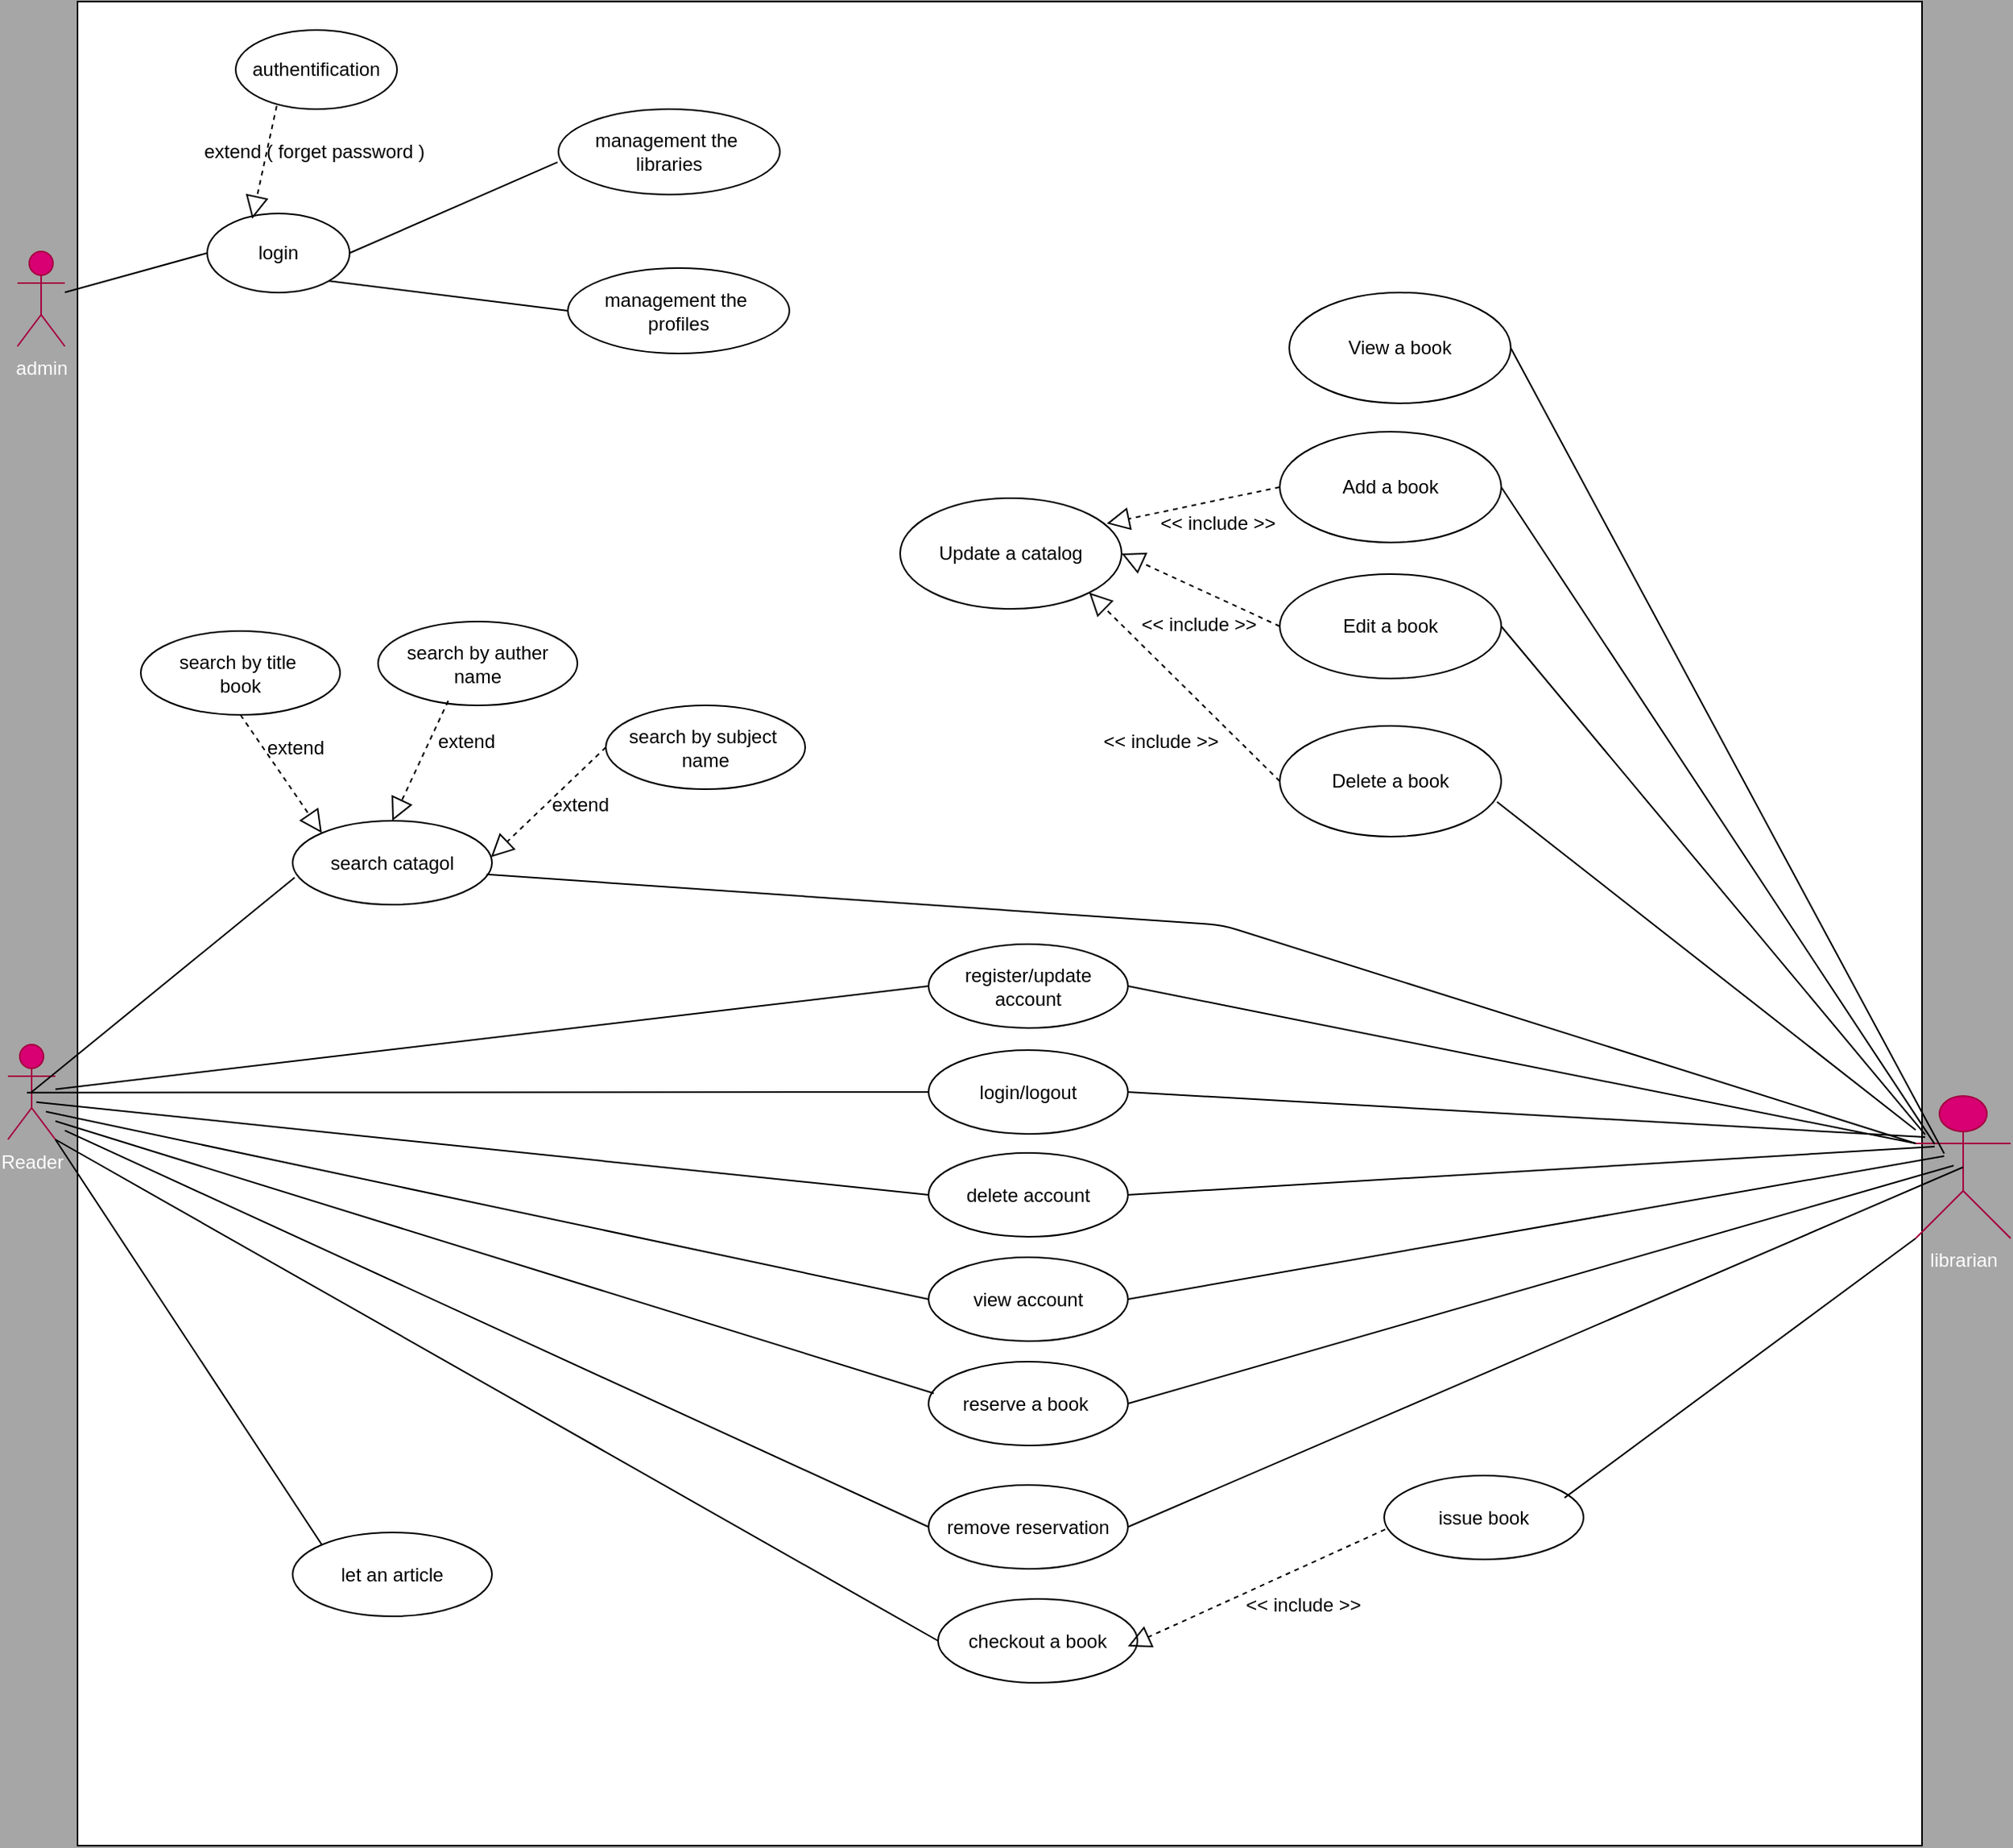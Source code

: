 <mxfile>
    <diagram id="JUlkbUGdMwb6cyGYBb7N" name="Page-1">
        <mxGraphModel dx="2900" dy="1396" grid="1" gridSize="6" guides="1" tooltips="1" connect="1" arrows="1" fold="1" page="1" pageScale="1" pageWidth="827" pageHeight="1169" background="#A6A6A6" math="0" shadow="0">
            <root>
                <mxCell id="0"/>
                <mxCell id="1" parent="0"/>
                <mxCell id="0XlImAa2GzviL15LdL1C-1" value="" style="whiteSpace=wrap;html=1;aspect=fixed;" parent="1" vertex="1">
                    <mxGeometry x="110" y="40" width="1166" height="1166" as="geometry"/>
                </mxCell>
                <mxCell id="0XlImAa2GzviL15LdL1C-2" value="admin" style="shape=umlActor;verticalLabelPosition=bottom;verticalAlign=top;html=1;outlineConnect=0;fillColor=#d80073;strokeColor=#A50040;fontColor=#ffffff;" parent="1" vertex="1">
                    <mxGeometry x="72" y="198" width="30" height="60" as="geometry"/>
                </mxCell>
                <mxCell id="0XlImAa2GzviL15LdL1C-5" value="login" style="ellipse;whiteSpace=wrap;html=1;" parent="1" vertex="1">
                    <mxGeometry x="192" y="174" width="90" height="50" as="geometry"/>
                </mxCell>
                <mxCell id="0XlImAa2GzviL15LdL1C-6" value="authentification" style="ellipse;whiteSpace=wrap;html=1;" parent="1" vertex="1">
                    <mxGeometry x="210" y="58" width="102" height="50" as="geometry"/>
                </mxCell>
                <mxCell id="tTGn_X9XNTjqi7INXd3b-7" value="" style="endArrow=none;html=1;entryX=0;entryY=0.5;entryDx=0;entryDy=0;" parent="1" source="0XlImAa2GzviL15LdL1C-2" target="0XlImAa2GzviL15LdL1C-5" edge="1">
                    <mxGeometry width="50" height="50" relative="1" as="geometry">
                        <mxPoint x="66" y="266" as="sourcePoint"/>
                        <mxPoint x="116" y="216" as="targetPoint"/>
                    </mxGeometry>
                </mxCell>
                <mxCell id="tTGn_X9XNTjqi7INXd3b-10" value="" style="endArrow=block;dashed=1;endFill=0;endSize=12;html=1;exitX=0.254;exitY=0.959;exitDx=0;exitDy=0;exitPerimeter=0;entryX=0.316;entryY=0.067;entryDx=0;entryDy=0;entryPerimeter=0;" parent="1" source="0XlImAa2GzviL15LdL1C-6" target="0XlImAa2GzviL15LdL1C-5" edge="1">
                    <mxGeometry width="160" relative="1" as="geometry">
                        <mxPoint x="144" y="144" as="sourcePoint"/>
                        <mxPoint x="304" y="144" as="targetPoint"/>
                    </mxGeometry>
                </mxCell>
                <mxCell id="tTGn_X9XNTjqi7INXd3b-11" value="management the&amp;nbsp;&lt;br&gt;libraries" style="ellipse;whiteSpace=wrap;html=1;" parent="1" vertex="1">
                    <mxGeometry x="414" y="108" width="140" height="54" as="geometry"/>
                </mxCell>
                <mxCell id="tTGn_X9XNTjqi7INXd3b-23" value="" style="endArrow=none;html=1;exitX=1;exitY=0.5;exitDx=0;exitDy=0;entryX=-0.004;entryY=0.622;entryDx=0;entryDy=0;entryPerimeter=0;" parent="1" source="0XlImAa2GzviL15LdL1C-5" target="tTGn_X9XNTjqi7INXd3b-11" edge="1">
                    <mxGeometry width="50" height="50" relative="1" as="geometry">
                        <mxPoint x="192" y="212" as="sourcePoint"/>
                        <mxPoint x="222.0" y="230" as="targetPoint"/>
                    </mxGeometry>
                </mxCell>
                <mxCell id="tTGn_X9XNTjqi7INXd3b-27" value="management the&amp;nbsp;&lt;br&gt;profiles" style="ellipse;whiteSpace=wrap;html=1;" parent="1" vertex="1">
                    <mxGeometry x="420" y="208.5" width="140" height="54" as="geometry"/>
                </mxCell>
                <mxCell id="tTGn_X9XNTjqi7INXd3b-28" value="" style="endArrow=none;html=1;entryX=0;entryY=0.5;entryDx=0;entryDy=0;exitX=1;exitY=1;exitDx=0;exitDy=0;" parent="1" source="0XlImAa2GzviL15LdL1C-5" target="tTGn_X9XNTjqi7INXd3b-27" edge="1">
                    <mxGeometry width="50" height="50" relative="1" as="geometry">
                        <mxPoint x="204" y="240" as="sourcePoint"/>
                        <mxPoint x="228.0" y="236" as="targetPoint"/>
                    </mxGeometry>
                </mxCell>
                <mxCell id="tTGn_X9XNTjqi7INXd3b-29" value="Reader" style="shape=umlActor;verticalLabelPosition=bottom;verticalAlign=top;html=1;outlineConnect=0;fillColor=#d80073;strokeColor=#A50040;fontColor=#ffffff;" parent="1" vertex="1">
                    <mxGeometry x="66" y="699.5" width="30" height="60" as="geometry"/>
                </mxCell>
                <mxCell id="tTGn_X9XNTjqi7INXd3b-30" value="search catagol" style="ellipse;whiteSpace=wrap;html=1;" parent="1" vertex="1">
                    <mxGeometry x="246" y="558" width="126" height="53" as="geometry"/>
                </mxCell>
                <mxCell id="tTGn_X9XNTjqi7INXd3b-31" value="search by title&amp;nbsp;&lt;br&gt;book" style="ellipse;whiteSpace=wrap;html=1;" parent="1" vertex="1">
                    <mxGeometry x="150" y="438" width="126" height="53" as="geometry"/>
                </mxCell>
                <mxCell id="tTGn_X9XNTjqi7INXd3b-32" value="search by auther&lt;br&gt;name" style="ellipse;whiteSpace=wrap;html=1;" parent="1" vertex="1">
                    <mxGeometry x="300" y="432" width="126" height="53" as="geometry"/>
                </mxCell>
                <mxCell id="tTGn_X9XNTjqi7INXd3b-33" value="search by subject&amp;nbsp;&lt;br&gt;name" style="ellipse;whiteSpace=wrap;html=1;" parent="1" vertex="1">
                    <mxGeometry x="444" y="485" width="126" height="53" as="geometry"/>
                </mxCell>
                <mxCell id="tTGn_X9XNTjqi7INXd3b-34" value="" style="endArrow=block;dashed=1;endFill=0;endSize=12;html=1;exitX=0.5;exitY=1;exitDx=0;exitDy=0;entryX=0;entryY=0;entryDx=0;entryDy=0;" parent="1" source="tTGn_X9XNTjqi7INXd3b-31" target="tTGn_X9XNTjqi7INXd3b-30" edge="1">
                    <mxGeometry width="160" relative="1" as="geometry">
                        <mxPoint x="216" y="516" as="sourcePoint"/>
                        <mxPoint x="376" y="516" as="targetPoint"/>
                    </mxGeometry>
                </mxCell>
                <mxCell id="tTGn_X9XNTjqi7INXd3b-35" value="" style="endArrow=block;dashed=1;endFill=0;endSize=12;html=1;exitX=0.352;exitY=0.946;exitDx=0;exitDy=0;exitPerimeter=0;entryX=0.5;entryY=0;entryDx=0;entryDy=0;" parent="1" source="tTGn_X9XNTjqi7INXd3b-32" target="tTGn_X9XNTjqi7INXd3b-30" edge="1">
                    <mxGeometry width="160" relative="1" as="geometry">
                        <mxPoint x="222.496" y="497.584" as="sourcePoint"/>
                        <mxPoint x="270" y="558" as="targetPoint"/>
                    </mxGeometry>
                </mxCell>
                <mxCell id="tTGn_X9XNTjqi7INXd3b-36" value="" style="endArrow=block;dashed=1;endFill=0;endSize=12;html=1;exitX=0;exitY=0.5;exitDx=0;exitDy=0;entryX=0.995;entryY=0.434;entryDx=0;entryDy=0;entryPerimeter=0;" parent="1" source="tTGn_X9XNTjqi7INXd3b-33" target="tTGn_X9XNTjqi7INXd3b-30" edge="1">
                    <mxGeometry width="160" relative="1" as="geometry">
                        <mxPoint x="350.352" y="488.138" as="sourcePoint"/>
                        <mxPoint x="285" y="564" as="targetPoint"/>
                    </mxGeometry>
                </mxCell>
                <mxCell id="tTGn_X9XNTjqi7INXd3b-38" value="" style="endArrow=none;html=1;exitX=0.5;exitY=0.5;exitDx=0;exitDy=0;exitPerimeter=0;entryX=0.01;entryY=0.677;entryDx=0;entryDy=0;entryPerimeter=0;" parent="1" source="tTGn_X9XNTjqi7INXd3b-29" target="tTGn_X9XNTjqi7INXd3b-30" edge="1">
                    <mxGeometry width="50" height="50" relative="1" as="geometry">
                        <mxPoint x="162" y="692" as="sourcePoint"/>
                        <mxPoint x="212" y="642" as="targetPoint"/>
                    </mxGeometry>
                </mxCell>
                <mxCell id="tTGn_X9XNTjqi7INXd3b-39" value="register/update&lt;br&gt;account" style="ellipse;whiteSpace=wrap;html=1;" parent="1" vertex="1">
                    <mxGeometry x="648" y="636" width="126" height="53" as="geometry"/>
                </mxCell>
                <mxCell id="tTGn_X9XNTjqi7INXd3b-40" value="login/logout" style="ellipse;whiteSpace=wrap;html=1;" parent="1" vertex="1">
                    <mxGeometry x="648" y="703" width="126" height="53" as="geometry"/>
                </mxCell>
                <mxCell id="tTGn_X9XNTjqi7INXd3b-41" value="" style="endArrow=none;html=1;entryX=0;entryY=0.5;entryDx=0;entryDy=0;" parent="1" source="tTGn_X9XNTjqi7INXd3b-29" target="tTGn_X9XNTjqi7INXd3b-39" edge="1">
                    <mxGeometry width="50" height="50" relative="1" as="geometry">
                        <mxPoint x="156" y="764" as="sourcePoint"/>
                        <mxPoint x="206" y="714" as="targetPoint"/>
                    </mxGeometry>
                </mxCell>
                <mxCell id="tTGn_X9XNTjqi7INXd3b-42" value="" style="endArrow=none;html=1;entryX=0;entryY=0.5;entryDx=0;entryDy=0;" parent="1" target="tTGn_X9XNTjqi7INXd3b-40" edge="1">
                    <mxGeometry width="50" height="50" relative="1" as="geometry">
                        <mxPoint x="78" y="729.844" as="sourcePoint"/>
                        <mxPoint x="456.0" y="675.5" as="targetPoint"/>
                    </mxGeometry>
                </mxCell>
                <mxCell id="tTGn_X9XNTjqi7INXd3b-43" value="delete account" style="ellipse;whiteSpace=wrap;html=1;" parent="1" vertex="1">
                    <mxGeometry x="648" y="768" width="126" height="53" as="geometry"/>
                </mxCell>
                <mxCell id="tTGn_X9XNTjqi7INXd3b-44" value="" style="endArrow=none;html=1;entryX=0;entryY=0.5;entryDx=0;entryDy=0;" parent="1" target="tTGn_X9XNTjqi7INXd3b-43" edge="1">
                    <mxGeometry width="50" height="50" relative="1" as="geometry">
                        <mxPoint x="84" y="735.844" as="sourcePoint"/>
                        <mxPoint x="456.0" y="746.5" as="targetPoint"/>
                    </mxGeometry>
                </mxCell>
                <mxCell id="tTGn_X9XNTjqi7INXd3b-45" value="view account" style="ellipse;whiteSpace=wrap;html=1;" parent="1" vertex="1">
                    <mxGeometry x="648" y="834" width="126" height="53" as="geometry"/>
                </mxCell>
                <mxCell id="tTGn_X9XNTjqi7INXd3b-46" value="reserve a book&amp;nbsp;" style="ellipse;whiteSpace=wrap;html=1;" parent="1" vertex="1">
                    <mxGeometry x="648" y="900" width="126" height="53" as="geometry"/>
                </mxCell>
                <mxCell id="tTGn_X9XNTjqi7INXd3b-47" value="" style="endArrow=none;html=1;entryX=0;entryY=0.5;entryDx=0;entryDy=0;" parent="1" target="tTGn_X9XNTjqi7INXd3b-45" edge="1">
                    <mxGeometry width="50" height="50" relative="1" as="geometry">
                        <mxPoint x="90" y="741.844" as="sourcePoint"/>
                        <mxPoint x="456" y="812.5" as="targetPoint"/>
                    </mxGeometry>
                </mxCell>
                <mxCell id="tTGn_X9XNTjqi7INXd3b-48" value="" style="endArrow=none;html=1;entryX=0.026;entryY=0.377;entryDx=0;entryDy=0;entryPerimeter=0;" parent="1" target="tTGn_X9XNTjqi7INXd3b-46" edge="1">
                    <mxGeometry width="50" height="50" relative="1" as="geometry">
                        <mxPoint x="96" y="747.844" as="sourcePoint"/>
                        <mxPoint x="456" y="878.5" as="targetPoint"/>
                    </mxGeometry>
                </mxCell>
                <mxCell id="tTGn_X9XNTjqi7INXd3b-49" value="remove reservation" style="ellipse;whiteSpace=wrap;html=1;" parent="1" vertex="1">
                    <mxGeometry x="648" y="978" width="126" height="53" as="geometry"/>
                </mxCell>
                <mxCell id="tTGn_X9XNTjqi7INXd3b-50" value="" style="endArrow=none;html=1;entryX=0;entryY=0.5;entryDx=0;entryDy=0;" parent="1" target="tTGn_X9XNTjqi7INXd3b-49" edge="1">
                    <mxGeometry width="50" height="50" relative="1" as="geometry">
                        <mxPoint x="102" y="753.844" as="sourcePoint"/>
                        <mxPoint x="459.276" y="937.981" as="targetPoint"/>
                    </mxGeometry>
                </mxCell>
                <mxCell id="tTGn_X9XNTjqi7INXd3b-51" value="librarian" style="shape=umlActor;verticalLabelPosition=bottom;verticalAlign=top;html=1;outlineConnect=0;fillColor=#d80073;strokeColor=#A50040;fontColor=#ffffff;" parent="1" vertex="1">
                    <mxGeometry x="1272" y="732" width="60" height="90" as="geometry"/>
                </mxCell>
                <mxCell id="tTGn_X9XNTjqi7INXd3b-52" value="" style="endArrow=none;html=1;exitX=1;exitY=0.5;exitDx=0;exitDy=0;entryX=0;entryY=0.333;entryDx=0;entryDy=0;entryPerimeter=0;" parent="1" source="tTGn_X9XNTjqi7INXd3b-39" target="tTGn_X9XNTjqi7INXd3b-51" edge="1">
                    <mxGeometry width="50" height="50" relative="1" as="geometry">
                        <mxPoint x="1032" y="764" as="sourcePoint"/>
                        <mxPoint x="1082" y="714" as="targetPoint"/>
                    </mxGeometry>
                </mxCell>
                <mxCell id="tTGn_X9XNTjqi7INXd3b-53" value="" style="endArrow=none;html=1;exitX=1;exitY=0.5;exitDx=0;exitDy=0;entryX=0;entryY=0.333;entryDx=0;entryDy=0;entryPerimeter=0;" parent="1" source="tTGn_X9XNTjqi7INXd3b-40" edge="1">
                    <mxGeometry width="50" height="50" relative="1" as="geometry">
                        <mxPoint x="780.0" y="668.5" as="sourcePoint"/>
                        <mxPoint x="1278" y="758.0" as="targetPoint"/>
                    </mxGeometry>
                </mxCell>
                <mxCell id="tTGn_X9XNTjqi7INXd3b-54" value="" style="endArrow=none;html=1;exitX=1;exitY=0.5;exitDx=0;exitDy=0;entryX=0;entryY=0.333;entryDx=0;entryDy=0;entryPerimeter=0;" parent="1" source="tTGn_X9XNTjqi7INXd3b-43" edge="1">
                    <mxGeometry width="50" height="50" relative="1" as="geometry">
                        <mxPoint x="780.0" y="735.5" as="sourcePoint"/>
                        <mxPoint x="1284" y="764" as="targetPoint"/>
                    </mxGeometry>
                </mxCell>
                <mxCell id="tTGn_X9XNTjqi7INXd3b-55" value="" style="endArrow=none;html=1;exitX=1;exitY=0.5;exitDx=0;exitDy=0;entryX=0;entryY=0.333;entryDx=0;entryDy=0;entryPerimeter=0;" parent="1" source="tTGn_X9XNTjqi7INXd3b-45" edge="1">
                    <mxGeometry width="50" height="50" relative="1" as="geometry">
                        <mxPoint x="780.0" y="800.5" as="sourcePoint"/>
                        <mxPoint x="1290" y="770" as="targetPoint"/>
                    </mxGeometry>
                </mxCell>
                <mxCell id="tTGn_X9XNTjqi7INXd3b-56" value="" style="endArrow=none;html=1;exitX=1;exitY=0.5;exitDx=0;exitDy=0;entryX=0;entryY=0.333;entryDx=0;entryDy=0;entryPerimeter=0;" parent="1" source="tTGn_X9XNTjqi7INXd3b-46" edge="1">
                    <mxGeometry width="50" height="50" relative="1" as="geometry">
                        <mxPoint x="780.0" y="866.5" as="sourcePoint"/>
                        <mxPoint x="1296" y="776" as="targetPoint"/>
                    </mxGeometry>
                </mxCell>
                <mxCell id="tTGn_X9XNTjqi7INXd3b-57" value="" style="endArrow=none;html=1;exitX=1;exitY=0.5;exitDx=0;exitDy=0;entryX=0.5;entryY=0.5;entryDx=0;entryDy=0;entryPerimeter=0;" parent="1" source="tTGn_X9XNTjqi7INXd3b-49" target="tTGn_X9XNTjqi7INXd3b-51" edge="1">
                    <mxGeometry width="50" height="50" relative="1" as="geometry">
                        <mxPoint x="780.0" y="932.5" as="sourcePoint"/>
                        <mxPoint x="1302" y="782" as="targetPoint"/>
                    </mxGeometry>
                </mxCell>
                <mxCell id="tTGn_X9XNTjqi7INXd3b-58" value="" style="endArrow=none;html=1;exitX=0.973;exitY=0.64;exitDx=0;exitDy=0;exitPerimeter=0;entryX=0;entryY=0.333;entryDx=0;entryDy=0;entryPerimeter=0;" parent="1" source="tTGn_X9XNTjqi7INXd3b-30" target="tTGn_X9XNTjqi7INXd3b-51" edge="1">
                    <mxGeometry width="50" height="50" relative="1" as="geometry">
                        <mxPoint x="366" y="588" as="sourcePoint"/>
                        <mxPoint x="1278" y="758.0" as="targetPoint"/>
                        <Array as="points">
                            <mxPoint x="834" y="624"/>
                        </Array>
                    </mxGeometry>
                </mxCell>
                <mxCell id="tTGn_X9XNTjqi7INXd3b-59" value="Delete a book" style="ellipse;whiteSpace=wrap;html=1;" parent="1" vertex="1">
                    <mxGeometry x="870" y="498" width="140" height="70" as="geometry"/>
                </mxCell>
                <mxCell id="tTGn_X9XNTjqi7INXd3b-60" value="Edit a book" style="ellipse;whiteSpace=wrap;html=1;" parent="1" vertex="1">
                    <mxGeometry x="870" y="402" width="140" height="66" as="geometry"/>
                </mxCell>
                <mxCell id="tTGn_X9XNTjqi7INXd3b-61" value="Add a book" style="ellipse;whiteSpace=wrap;html=1;" parent="1" vertex="1">
                    <mxGeometry x="870" y="312" width="140" height="70" as="geometry"/>
                </mxCell>
                <mxCell id="tTGn_X9XNTjqi7INXd3b-62" value="Update a catalog" style="ellipse;whiteSpace=wrap;html=1;" parent="1" vertex="1">
                    <mxGeometry x="630" y="354" width="140" height="70" as="geometry"/>
                </mxCell>
                <mxCell id="tTGn_X9XNTjqi7INXd3b-63" value="View a book" style="ellipse;whiteSpace=wrap;html=1;" parent="1" vertex="1">
                    <mxGeometry x="876" y="224" width="140" height="70" as="geometry"/>
                </mxCell>
                <mxCell id="tTGn_X9XNTjqi7INXd3b-66" value="" style="endArrow=block;dashed=1;endFill=0;endSize=12;html=1;exitX=0;exitY=0.5;exitDx=0;exitDy=0;entryX=0.933;entryY=0.229;entryDx=0;entryDy=0;entryPerimeter=0;" parent="1" source="tTGn_X9XNTjqi7INXd3b-61" target="tTGn_X9XNTjqi7INXd3b-62" edge="1">
                    <mxGeometry width="160" relative="1" as="geometry">
                        <mxPoint x="786" y="300" as="sourcePoint"/>
                        <mxPoint x="946" y="300" as="targetPoint"/>
                    </mxGeometry>
                </mxCell>
                <mxCell id="tTGn_X9XNTjqi7INXd3b-67" value="" style="endArrow=block;dashed=1;endFill=0;endSize=12;html=1;exitX=0;exitY=0.5;exitDx=0;exitDy=0;entryX=1;entryY=0.5;entryDx=0;entryDy=0;" parent="1" source="tTGn_X9XNTjqi7INXd3b-60" target="tTGn_X9XNTjqi7INXd3b-62" edge="1">
                    <mxGeometry width="160" relative="1" as="geometry">
                        <mxPoint x="876" y="353" as="sourcePoint"/>
                        <mxPoint x="755.497" y="370.251" as="targetPoint"/>
                    </mxGeometry>
                </mxCell>
                <mxCell id="tTGn_X9XNTjqi7INXd3b-68" value="" style="endArrow=block;dashed=1;endFill=0;endSize=12;html=1;exitX=0;exitY=0.5;exitDx=0;exitDy=0;entryX=1;entryY=1;entryDx=0;entryDy=0;" parent="1" source="tTGn_X9XNTjqi7INXd3b-59" target="tTGn_X9XNTjqi7INXd3b-62" edge="1">
                    <mxGeometry width="160" relative="1" as="geometry">
                        <mxPoint x="876" y="441" as="sourcePoint"/>
                        <mxPoint x="776" y="395" as="targetPoint"/>
                    </mxGeometry>
                </mxCell>
                <mxCell id="tTGn_X9XNTjqi7INXd3b-72" value="" style="endArrow=none;html=1;entryX=0.981;entryY=0.686;entryDx=0;entryDy=0;entryPerimeter=0;" parent="1" source="tTGn_X9XNTjqi7INXd3b-51" target="tTGn_X9XNTjqi7INXd3b-59" edge="1">
                    <mxGeometry width="50" height="50" relative="1" as="geometry">
                        <mxPoint x="1074" y="536" as="sourcePoint"/>
                        <mxPoint x="1124" y="486" as="targetPoint"/>
                    </mxGeometry>
                </mxCell>
                <mxCell id="tTGn_X9XNTjqi7INXd3b-73" value="" style="endArrow=none;html=1;entryX=1;entryY=0.5;entryDx=0;entryDy=0;" parent="1" target="tTGn_X9XNTjqi7INXd3b-60" edge="1">
                    <mxGeometry width="50" height="50" relative="1" as="geometry">
                        <mxPoint x="1278" y="756.416" as="sourcePoint"/>
                        <mxPoint x="1013.34" y="552.02" as="targetPoint"/>
                    </mxGeometry>
                </mxCell>
                <mxCell id="tTGn_X9XNTjqi7INXd3b-74" value="" style="endArrow=none;html=1;entryX=1;entryY=0.5;entryDx=0;entryDy=0;" parent="1" target="tTGn_X9XNTjqi7INXd3b-61" edge="1">
                    <mxGeometry width="50" height="50" relative="1" as="geometry">
                        <mxPoint x="1284" y="762.416" as="sourcePoint"/>
                        <mxPoint x="1016" y="441" as="targetPoint"/>
                    </mxGeometry>
                </mxCell>
                <mxCell id="tTGn_X9XNTjqi7INXd3b-75" value="" style="endArrow=none;html=1;entryX=1;entryY=0.5;entryDx=0;entryDy=0;" parent="1" target="tTGn_X9XNTjqi7INXd3b-63" edge="1">
                    <mxGeometry width="50" height="50" relative="1" as="geometry">
                        <mxPoint x="1290" y="768.416" as="sourcePoint"/>
                        <mxPoint x="1016" y="353" as="targetPoint"/>
                    </mxGeometry>
                </mxCell>
                <mxCell id="tTGn_X9XNTjqi7INXd3b-76" value="let an article" style="ellipse;whiteSpace=wrap;html=1;" parent="1" vertex="1">
                    <mxGeometry x="246" y="1008" width="126" height="53" as="geometry"/>
                </mxCell>
                <mxCell id="tTGn_X9XNTjqi7INXd3b-79" value="issue book" style="ellipse;whiteSpace=wrap;html=1;" parent="1" vertex="1">
                    <mxGeometry x="936" y="972" width="126" height="53" as="geometry"/>
                </mxCell>
                <mxCell id="tTGn_X9XNTjqi7INXd3b-80" value="checkout a book" style="ellipse;whiteSpace=wrap;html=1;" parent="1" vertex="1">
                    <mxGeometry x="654" y="1050" width="126" height="53" as="geometry"/>
                </mxCell>
                <mxCell id="tTGn_X9XNTjqi7INXd3b-81" value="" style="endArrow=none;html=1;exitX=0.905;exitY=0.265;exitDx=0;exitDy=0;entryX=0;entryY=1;entryDx=0;entryDy=0;entryPerimeter=0;exitPerimeter=0;" parent="1" source="tTGn_X9XNTjqi7INXd3b-79" target="tTGn_X9XNTjqi7INXd3b-51" edge="1">
                    <mxGeometry width="50" height="50" relative="1" as="geometry">
                        <mxPoint x="776" y="1082.5" as="sourcePoint"/>
                        <mxPoint x="1284.0" y="804" as="targetPoint"/>
                    </mxGeometry>
                </mxCell>
                <mxCell id="tTGn_X9XNTjqi7INXd3b-82" value="" style="endArrow=none;html=1;entryX=0;entryY=0.5;entryDx=0;entryDy=0;exitX=1;exitY=1;exitDx=0;exitDy=0;exitPerimeter=0;" parent="1" source="tTGn_X9XNTjqi7INXd3b-29" target="tTGn_X9XNTjqi7INXd3b-80" edge="1">
                    <mxGeometry width="50" height="50" relative="1" as="geometry">
                        <mxPoint x="114" y="765.844" as="sourcePoint"/>
                        <mxPoint x="650" y="1082.5" as="targetPoint"/>
                    </mxGeometry>
                </mxCell>
                <mxCell id="tTGn_X9XNTjqi7INXd3b-83" value="" style="endArrow=block;dashed=1;endFill=0;endSize=12;html=1;exitX=0.005;exitY=0.643;exitDx=0;exitDy=0;exitPerimeter=0;entryX=0.952;entryY=0.566;entryDx=0;entryDy=0;entryPerimeter=0;" parent="1" source="tTGn_X9XNTjqi7INXd3b-79" target="tTGn_X9XNTjqi7INXd3b-80" edge="1">
                    <mxGeometry width="160" relative="1" as="geometry">
                        <mxPoint x="810" y="1110" as="sourcePoint"/>
                        <mxPoint x="970" y="1110" as="targetPoint"/>
                    </mxGeometry>
                </mxCell>
                <mxCell id="tTGn_X9XNTjqi7INXd3b-84" value="extend ( forget password )&amp;nbsp;" style="text;html=1;strokeColor=none;fillColor=none;align=center;verticalAlign=middle;whiteSpace=wrap;rounded=0;" parent="1" vertex="1">
                    <mxGeometry x="180.5" y="125" width="161" height="20" as="geometry"/>
                </mxCell>
                <mxCell id="tTGn_X9XNTjqi7INXd3b-85" value="extend" style="text;html=1;strokeColor=none;fillColor=none;align=center;verticalAlign=middle;whiteSpace=wrap;rounded=0;" parent="1" vertex="1">
                    <mxGeometry x="228" y="501.5" width="40" height="20" as="geometry"/>
                </mxCell>
                <mxCell id="tTGn_X9XNTjqi7INXd3b-86" value="extend" style="text;html=1;strokeColor=none;fillColor=none;align=center;verticalAlign=middle;whiteSpace=wrap;rounded=0;" parent="1" vertex="1">
                    <mxGeometry x="336" y="498" width="40" height="20" as="geometry"/>
                </mxCell>
                <mxCell id="tTGn_X9XNTjqi7INXd3b-87" value="extend" style="text;html=1;strokeColor=none;fillColor=none;align=center;verticalAlign=middle;whiteSpace=wrap;rounded=0;" parent="1" vertex="1">
                    <mxGeometry x="408" y="538" width="40" height="20" as="geometry"/>
                </mxCell>
                <mxCell id="tTGn_X9XNTjqi7INXd3b-88" value="&amp;lt;&amp;lt; include &amp;gt;&amp;gt;" style="text;html=1;strokeColor=none;fillColor=none;align=center;verticalAlign=middle;whiteSpace=wrap;rounded=0;" parent="1" vertex="1">
                    <mxGeometry x="756" y="498" width="78" height="20" as="geometry"/>
                </mxCell>
                <mxCell id="tTGn_X9XNTjqi7INXd3b-89" value="&amp;lt;&amp;lt; include &amp;gt;&amp;gt;" style="text;html=1;strokeColor=none;fillColor=none;align=center;verticalAlign=middle;whiteSpace=wrap;rounded=0;" parent="1" vertex="1">
                    <mxGeometry x="780" y="424" width="78" height="20" as="geometry"/>
                </mxCell>
                <mxCell id="tTGn_X9XNTjqi7INXd3b-90" value="&amp;lt;&amp;lt; include &amp;gt;&amp;gt;" style="text;html=1;strokeColor=none;fillColor=none;align=center;verticalAlign=middle;whiteSpace=wrap;rounded=0;" parent="1" vertex="1">
                    <mxGeometry x="792" y="360" width="78" height="20" as="geometry"/>
                </mxCell>
                <mxCell id="tTGn_X9XNTjqi7INXd3b-91" value="&amp;lt;&amp;lt; include &amp;gt;&amp;gt;" style="text;html=1;strokeColor=none;fillColor=none;align=center;verticalAlign=middle;whiteSpace=wrap;rounded=0;" parent="1" vertex="1">
                    <mxGeometry x="846" y="1044" width="78" height="20" as="geometry"/>
                </mxCell>
                <mxCell id="tU9aksgTi-_7UcPoYLbd-1" value="" style="endArrow=none;html=1;entryX=1;entryY=1;entryDx=0;entryDy=0;entryPerimeter=0;exitX=0;exitY=0;exitDx=0;exitDy=0;" parent="1" source="tTGn_X9XNTjqi7INXd3b-76" target="tTGn_X9XNTjqi7INXd3b-29" edge="1">
                    <mxGeometry width="50" height="50" relative="1" as="geometry">
                        <mxPoint x="144" y="950" as="sourcePoint"/>
                        <mxPoint x="194" y="900" as="targetPoint"/>
                    </mxGeometry>
                </mxCell>
            </root>
        </mxGraphModel>
    </diagram>
</mxfile>